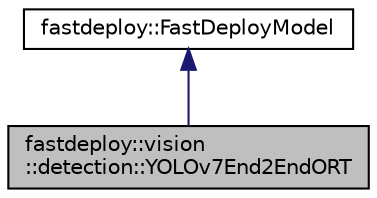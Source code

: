 digraph "fastdeploy::vision::detection::YOLOv7End2EndORT"
{
  edge [fontname="Helvetica",fontsize="10",labelfontname="Helvetica",labelfontsize="10"];
  node [fontname="Helvetica",fontsize="10",shape=record];
  Node1 [label="fastdeploy::vision\l::detection::YOLOv7End2EndORT",height=0.2,width=0.4,color="black", fillcolor="grey75", style="filled" fontcolor="black"];
  Node2 -> Node1 [dir="back",color="midnightblue",fontsize="10",style="solid",fontname="Helvetica"];
  Node2 [label="fastdeploy::FastDeployModel",height=0.2,width=0.4,color="black", fillcolor="white", style="filled",URL="$classfastdeploy_1_1FastDeployModel.html",tooltip="Base model object for all the vision models. "];
}
